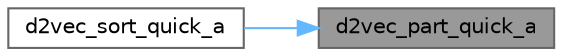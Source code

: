 digraph "d2vec_part_quick_a"
{
 // LATEX_PDF_SIZE
  bgcolor="transparent";
  edge [fontname=Helvetica,fontsize=10,labelfontname=Helvetica,labelfontsize=10];
  node [fontname=Helvetica,fontsize=10,shape=box,height=0.2,width=0.4];
  rankdir="RL";
  Node1 [id="Node000001",label="d2vec_part_quick_a",height=0.2,width=0.4,color="gray40", fillcolor="grey60", style="filled", fontcolor="black",tooltip=" "];
  Node1 -> Node2 [id="edge1_Node000001_Node000002",dir="back",color="steelblue1",style="solid",tooltip=" "];
  Node2 [id="Node000002",label="d2vec_sort_quick_a",height=0.2,width=0.4,color="grey40", fillcolor="white", style="filled",URL="$geompack_8C.html#a791ce11343163d815b4e354073e3a59b",tooltip=" "];
}
